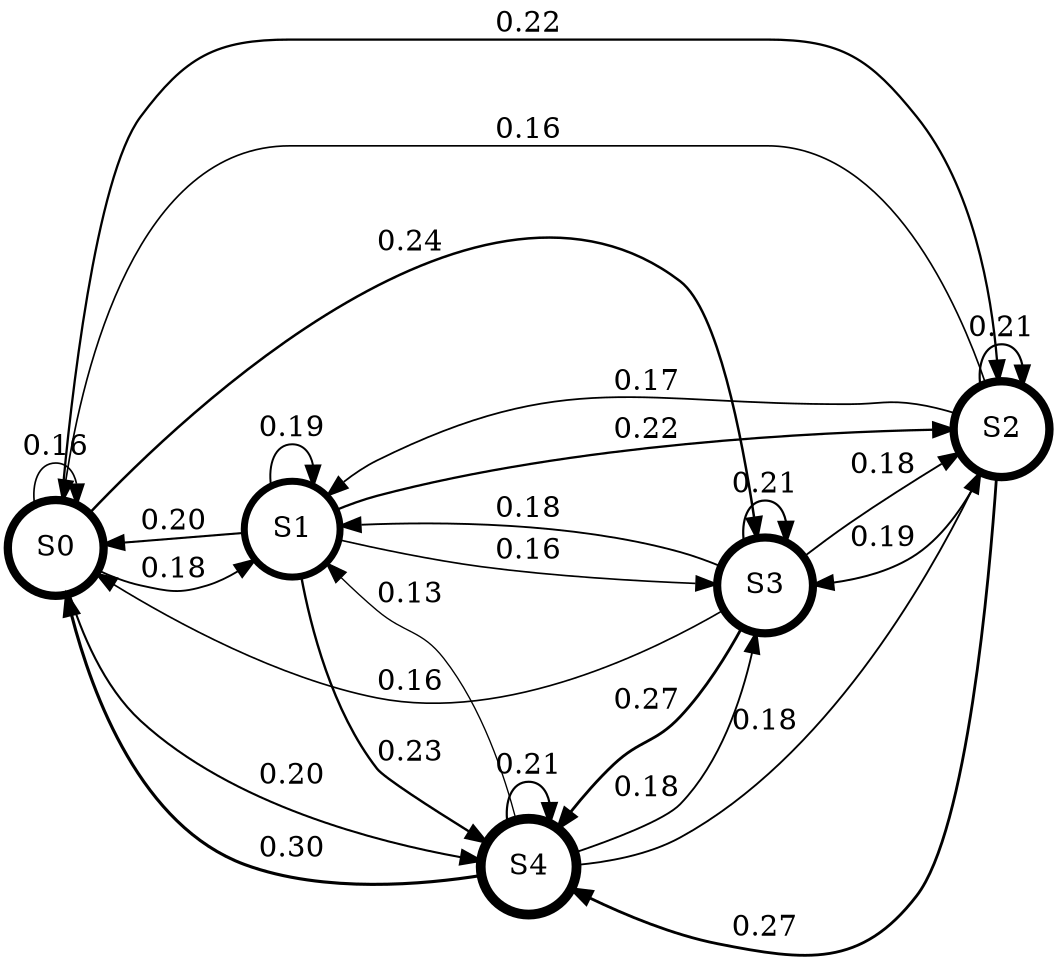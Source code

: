 digraph MarkovChain {
    rankdir=LR;
    node [shape=circle];
    S0[label="S0", penwidth=3.99288];
    S1[label="S1", penwidth=3.35824];
    S2[label="S2", penwidth=4.01448];
    S3[label="S3", penwidth=3.93047];
    S4[label="S4", penwidth=4.70393];
    S0 -> S0 [label="0.16", penwidth=0.80];
    S0 -> S1 [label="0.18", penwidth=0.90];
    S0 -> S2 [label="0.22", penwidth=1.10];
    S0 -> S3 [label="0.24", penwidth=1.20];
    S0 -> S4 [label="0.20", penwidth=1.00];
    S1 -> S0 [label="0.20", penwidth=1.00];
    S1 -> S1 [label="0.19", penwidth=0.95];
    S1 -> S2 [label="0.22", penwidth=1.10];
    S1 -> S3 [label="0.16", penwidth=0.80];
    S1 -> S4 [label="0.23", penwidth=1.15];
    S2 -> S0 [label="0.16", penwidth=0.80];
    S2 -> S1 [label="0.17", penwidth=0.85];
    S2 -> S2 [label="0.21", penwidth=1.05];
    S2 -> S3 [label="0.19", penwidth=0.95];
    S2 -> S4 [label="0.27", penwidth=1.35];
    S3 -> S0 [label="0.16", penwidth=0.80];
    S3 -> S1 [label="0.18", penwidth=0.90];
    S3 -> S2 [label="0.18", penwidth=0.90];
    S3 -> S3 [label="0.21", penwidth=1.05];
    S3 -> S4 [label="0.27", penwidth=1.35];
    S4 -> S0 [label="0.30", penwidth=1.50];
    S4 -> S1 [label="0.13", penwidth=0.65];
    S4 -> S2 [label="0.18", penwidth=0.90];
    S4 -> S3 [label="0.18", penwidth=0.90];
    S4 -> S4 [label="0.21", penwidth=1.05];
}
